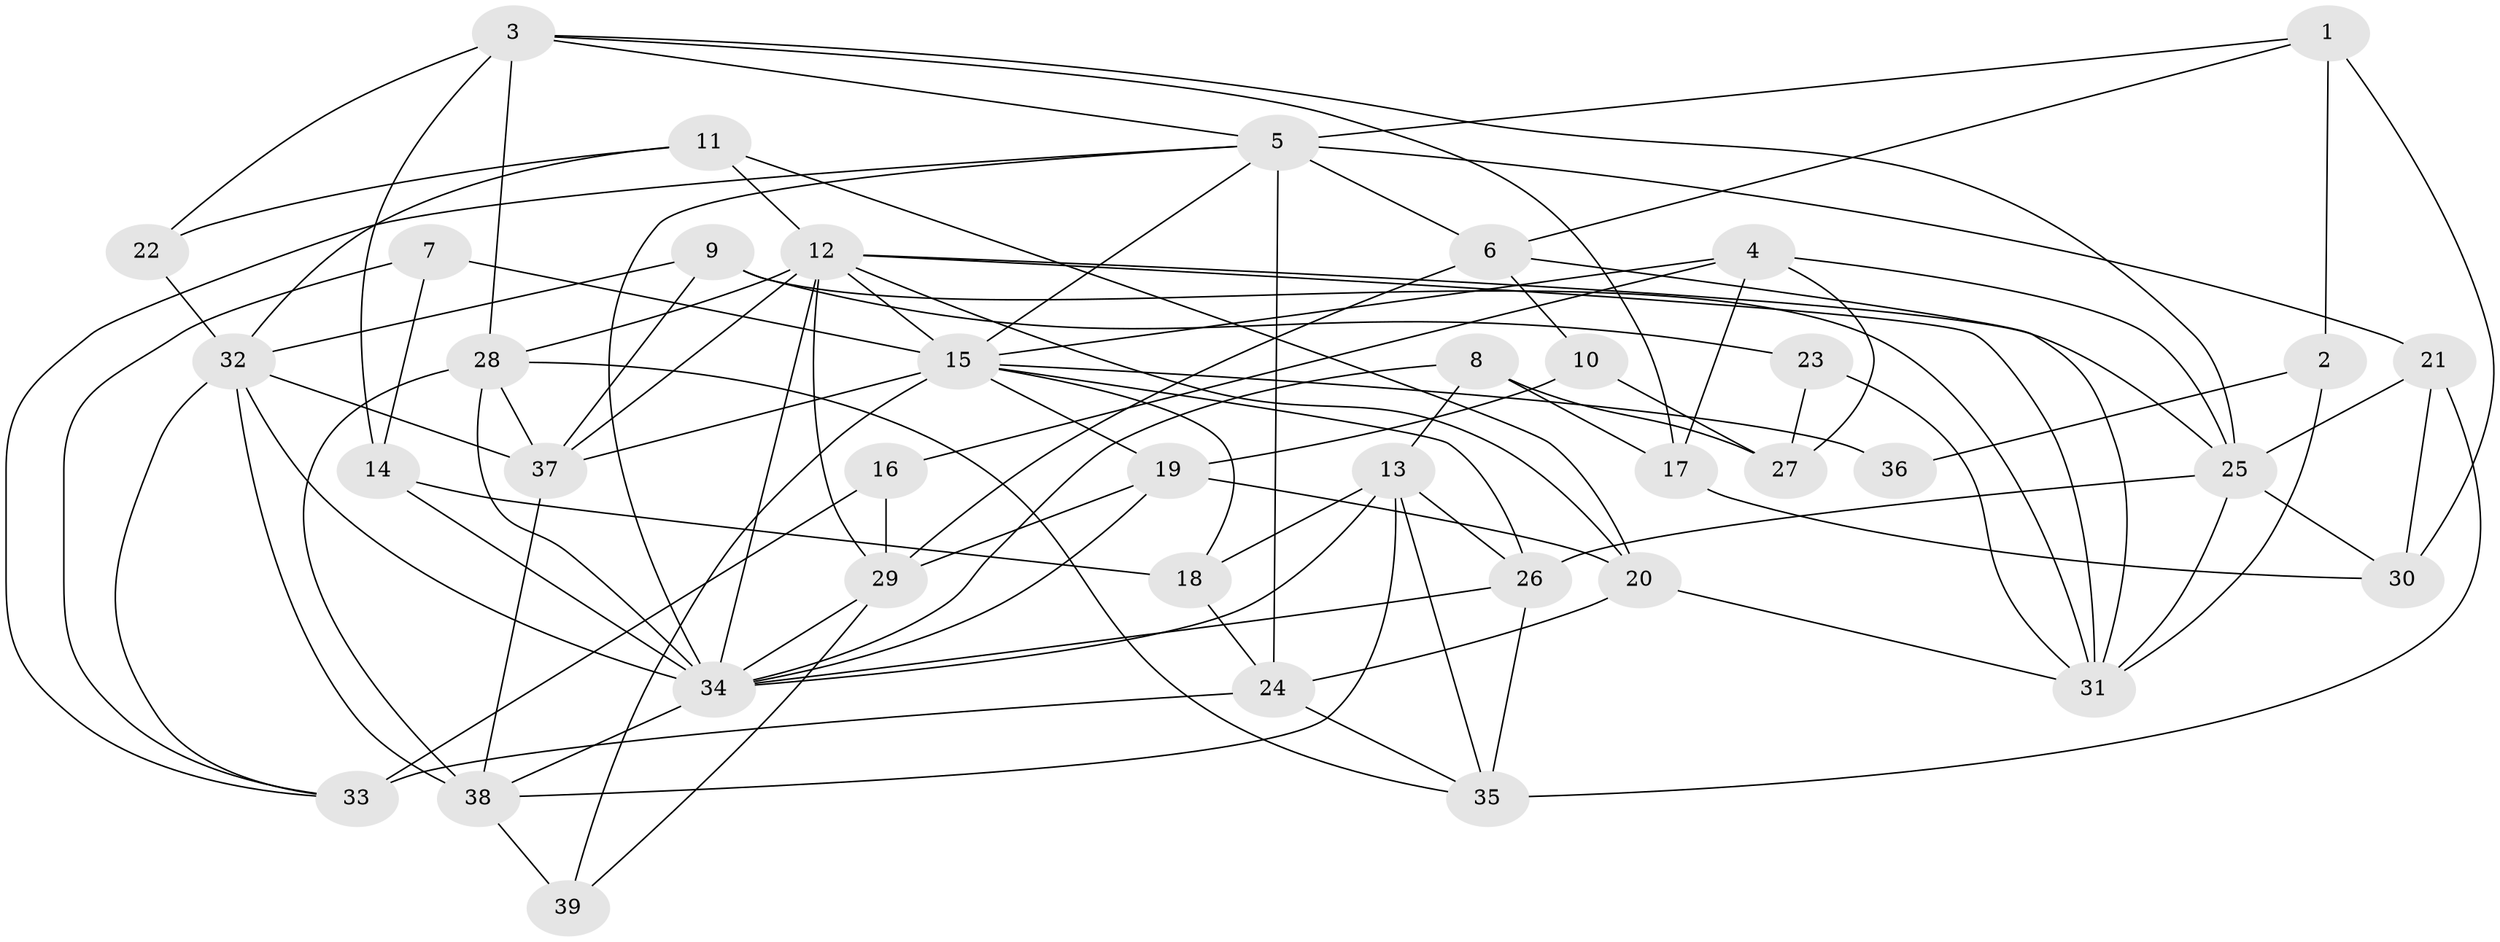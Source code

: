 // original degree distribution, {4: 0.35064935064935066, 2: 0.11688311688311688, 3: 0.2597402597402597, 7: 0.03896103896103896, 5: 0.15584415584415584, 6: 0.05194805194805195, 9: 0.012987012987012988, 8: 0.012987012987012988}
// Generated by graph-tools (version 1.1) at 2025/02/03/09/25 03:02:08]
// undirected, 39 vertices, 99 edges
graph export_dot {
graph [start="1"]
  node [color=gray90,style=filled];
  1;
  2;
  3;
  4;
  5;
  6;
  7;
  8;
  9;
  10;
  11;
  12;
  13;
  14;
  15;
  16;
  17;
  18;
  19;
  20;
  21;
  22;
  23;
  24;
  25;
  26;
  27;
  28;
  29;
  30;
  31;
  32;
  33;
  34;
  35;
  36;
  37;
  38;
  39;
  1 -- 2 [weight=1.0];
  1 -- 5 [weight=1.0];
  1 -- 6 [weight=1.0];
  1 -- 30 [weight=1.0];
  2 -- 31 [weight=1.0];
  2 -- 36 [weight=1.0];
  3 -- 5 [weight=1.0];
  3 -- 14 [weight=1.0];
  3 -- 17 [weight=1.0];
  3 -- 22 [weight=2.0];
  3 -- 25 [weight=1.0];
  3 -- 28 [weight=1.0];
  4 -- 15 [weight=1.0];
  4 -- 16 [weight=1.0];
  4 -- 17 [weight=1.0];
  4 -- 25 [weight=1.0];
  4 -- 27 [weight=1.0];
  5 -- 6 [weight=2.0];
  5 -- 15 [weight=1.0];
  5 -- 21 [weight=1.0];
  5 -- 24 [weight=1.0];
  5 -- 33 [weight=1.0];
  5 -- 34 [weight=1.0];
  6 -- 10 [weight=1.0];
  6 -- 29 [weight=1.0];
  6 -- 31 [weight=1.0];
  7 -- 14 [weight=1.0];
  7 -- 15 [weight=2.0];
  7 -- 33 [weight=1.0];
  8 -- 13 [weight=1.0];
  8 -- 17 [weight=1.0];
  8 -- 27 [weight=1.0];
  8 -- 34 [weight=1.0];
  9 -- 23 [weight=1.0];
  9 -- 31 [weight=1.0];
  9 -- 32 [weight=1.0];
  9 -- 37 [weight=1.0];
  10 -- 19 [weight=1.0];
  10 -- 27 [weight=1.0];
  11 -- 12 [weight=1.0];
  11 -- 20 [weight=1.0];
  11 -- 22 [weight=1.0];
  11 -- 32 [weight=1.0];
  12 -- 15 [weight=1.0];
  12 -- 20 [weight=1.0];
  12 -- 25 [weight=1.0];
  12 -- 28 [weight=1.0];
  12 -- 29 [weight=1.0];
  12 -- 31 [weight=1.0];
  12 -- 34 [weight=1.0];
  12 -- 37 [weight=1.0];
  13 -- 18 [weight=1.0];
  13 -- 26 [weight=1.0];
  13 -- 34 [weight=1.0];
  13 -- 35 [weight=1.0];
  13 -- 38 [weight=1.0];
  14 -- 18 [weight=1.0];
  14 -- 34 [weight=1.0];
  15 -- 18 [weight=1.0];
  15 -- 19 [weight=1.0];
  15 -- 26 [weight=1.0];
  15 -- 36 [weight=2.0];
  15 -- 37 [weight=3.0];
  15 -- 39 [weight=1.0];
  16 -- 29 [weight=3.0];
  16 -- 33 [weight=2.0];
  17 -- 30 [weight=1.0];
  18 -- 24 [weight=1.0];
  19 -- 20 [weight=1.0];
  19 -- 29 [weight=1.0];
  19 -- 34 [weight=1.0];
  20 -- 24 [weight=1.0];
  20 -- 31 [weight=1.0];
  21 -- 25 [weight=1.0];
  21 -- 30 [weight=1.0];
  21 -- 35 [weight=2.0];
  22 -- 32 [weight=1.0];
  23 -- 27 [weight=1.0];
  23 -- 31 [weight=1.0];
  24 -- 33 [weight=1.0];
  24 -- 35 [weight=1.0];
  25 -- 26 [weight=1.0];
  25 -- 30 [weight=1.0];
  25 -- 31 [weight=1.0];
  26 -- 34 [weight=1.0];
  26 -- 35 [weight=1.0];
  28 -- 34 [weight=1.0];
  28 -- 35 [weight=1.0];
  28 -- 37 [weight=1.0];
  28 -- 38 [weight=1.0];
  29 -- 34 [weight=1.0];
  29 -- 39 [weight=1.0];
  32 -- 33 [weight=1.0];
  32 -- 34 [weight=2.0];
  32 -- 37 [weight=1.0];
  32 -- 38 [weight=1.0];
  34 -- 38 [weight=1.0];
  37 -- 38 [weight=1.0];
  38 -- 39 [weight=1.0];
}
